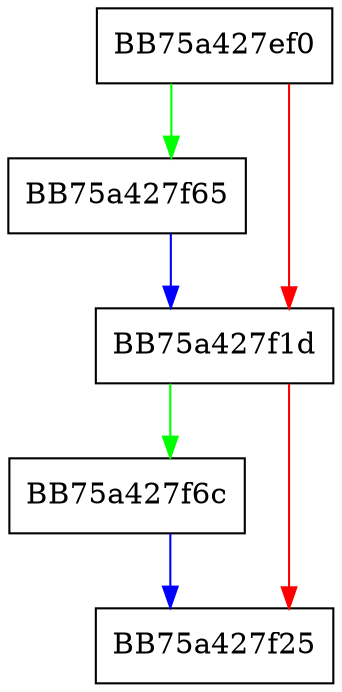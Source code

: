 digraph RpfAPI_bitmask_search {
  node [shape="box"];
  graph [splines=ortho];
  BB75a427ef0 -> BB75a427f65 [color="green"];
  BB75a427ef0 -> BB75a427f1d [color="red"];
  BB75a427f1d -> BB75a427f6c [color="green"];
  BB75a427f1d -> BB75a427f25 [color="red"];
  BB75a427f65 -> BB75a427f1d [color="blue"];
  BB75a427f6c -> BB75a427f25 [color="blue"];
}